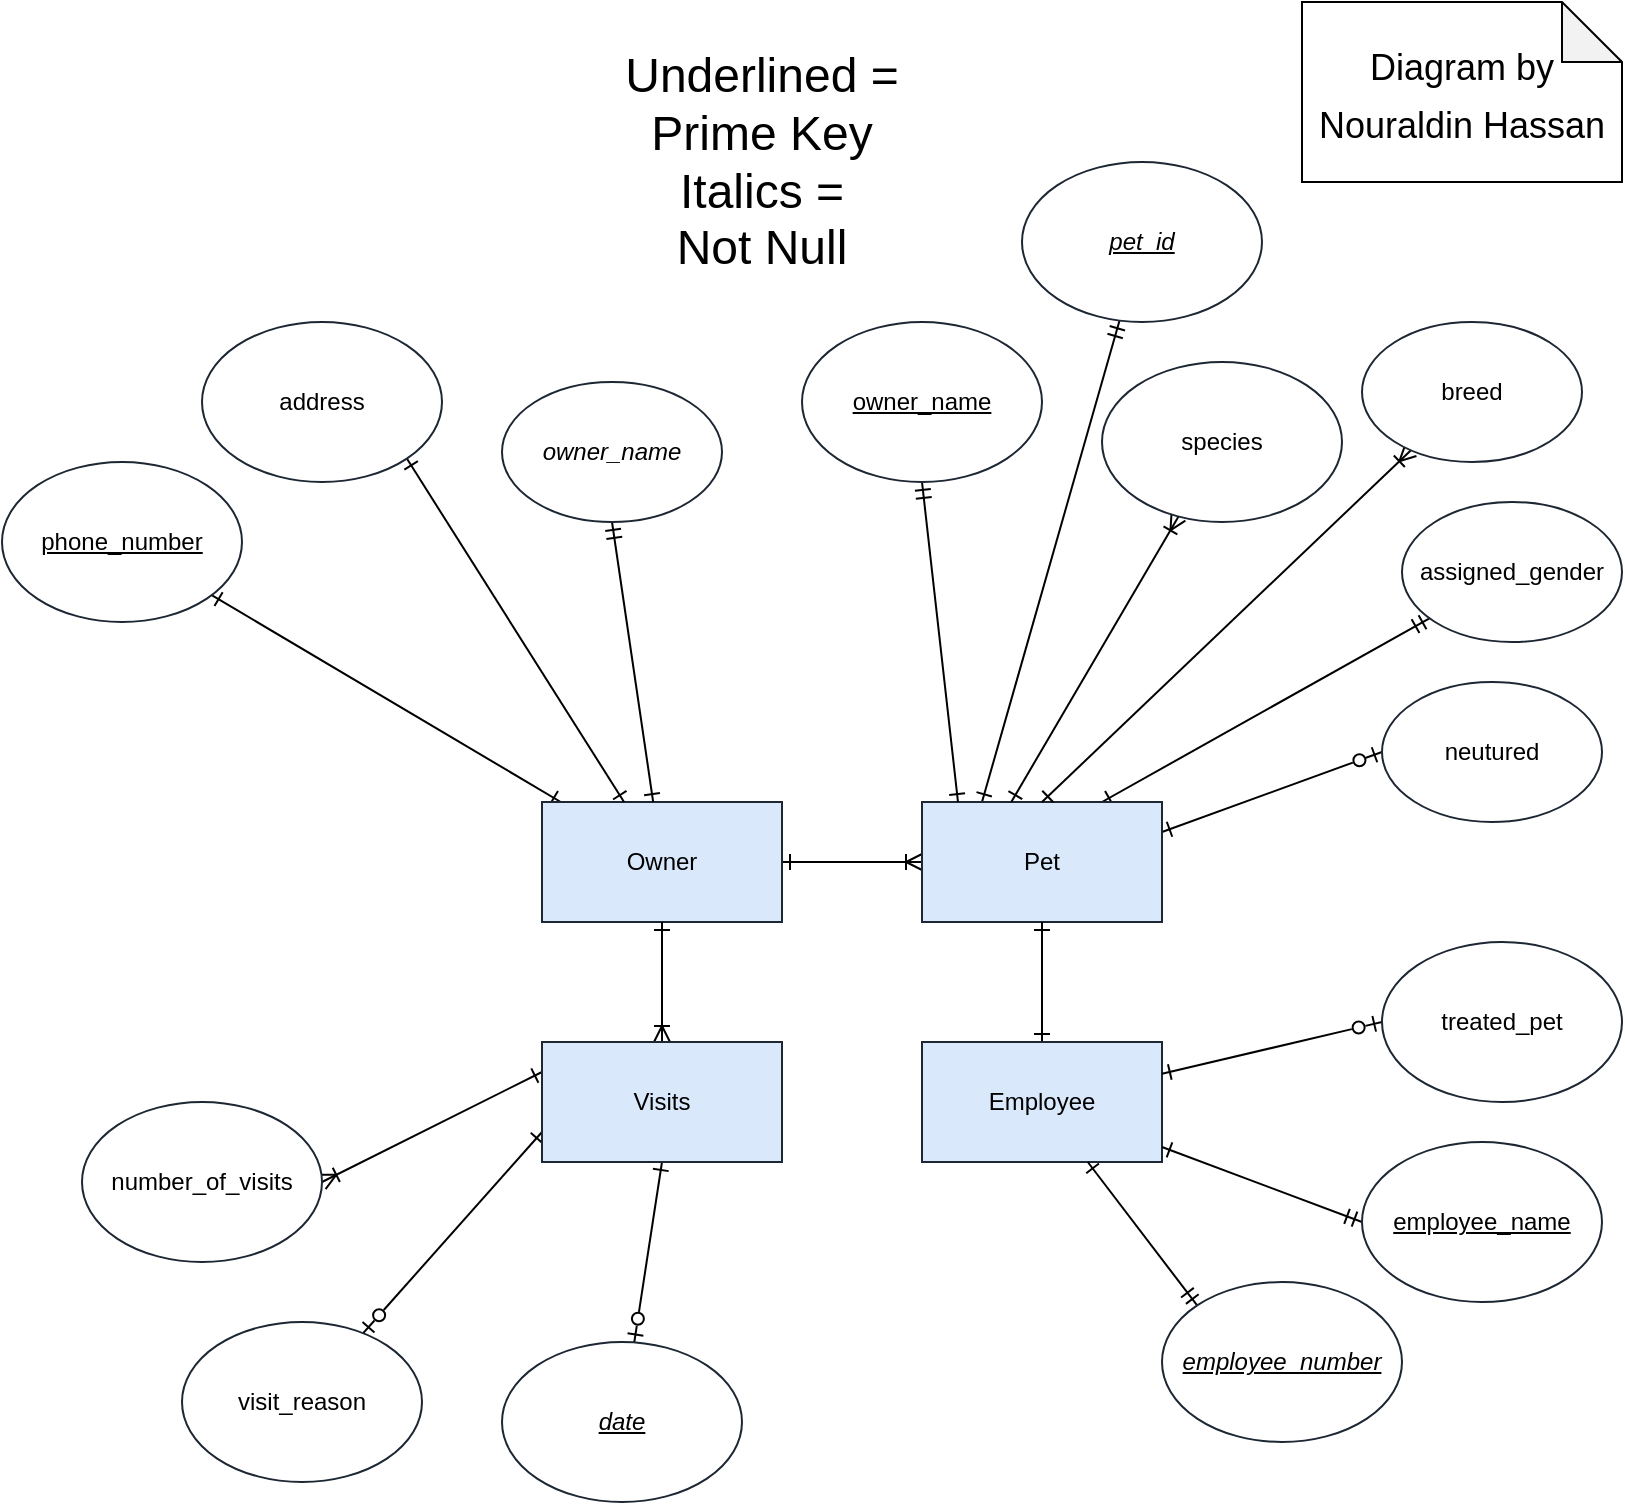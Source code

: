 <mxfile version="20.3.0" type="device"><diagram id="oEhSC7yj4Pyya_78QUpb" name="Page-1"><mxGraphModel dx="1020" dy="750" grid="1" gridSize="10" guides="0" tooltips="1" connect="1" arrows="1" fold="1" page="1" pageScale="1" pageWidth="850" pageHeight="1100" math="0" shadow="0"><root><mxCell id="0"/><mxCell id="1" parent="0"/><mxCell id="5CB9e-HRiSBqiRtTvOC--8" style="edgeStyle=none;rounded=1;orthogonalLoop=1;jettySize=auto;html=1;strokeColor=default;endArrow=ERone;endFill=0;startArrow=ERone;startFill=0;" parent="1" source="5CB9e-HRiSBqiRtTvOC--1" target="5CB9e-HRiSBqiRtTvOC--5" edge="1"><mxGeometry relative="1" as="geometry"/></mxCell><mxCell id="9R1BiF9ItJAEh3wkMRfX-5" style="edgeStyle=none;rounded=0;orthogonalLoop=1;jettySize=auto;html=1;exitX=1;exitY=0.5;exitDx=0;exitDy=0;entryX=0;entryY=0.5;entryDx=0;entryDy=0;fontSize=24;startArrow=ERone;startFill=0;endArrow=ERoneToMany;endFill=0;" edge="1" parent="1" source="5CB9e-HRiSBqiRtTvOC--1" target="_kgLXO3UIek6_duGcf86-14"><mxGeometry relative="1" as="geometry"/></mxCell><mxCell id="5CB9e-HRiSBqiRtTvOC--1" value="Owner" style="rounded=0;whiteSpace=wrap;html=1;fillColor=#dae8fc;strokeColor=#1D2633;" parent="1" vertex="1"><mxGeometry x="290" y="400" width="120" height="60" as="geometry"/></mxCell><mxCell id="5CB9e-HRiSBqiRtTvOC--6" style="orthogonalLoop=1;jettySize=auto;html=1;exitX=0.5;exitY=1;exitDx=0;exitDy=0;rounded=1;strokeColor=default;endArrow=ERone;endFill=0;startArrow=ERmandOne;startFill=0;" parent="1" source="5CB9e-HRiSBqiRtTvOC--3" target="5CB9e-HRiSBqiRtTvOC--1" edge="1"><mxGeometry relative="1" as="geometry"/></mxCell><mxCell id="5CB9e-HRiSBqiRtTvOC--3" value="owner_name" style="ellipse;whiteSpace=wrap;html=1;strokeColor=#1D2633;fontStyle=2" parent="1" vertex="1"><mxGeometry x="270" y="190" width="110" height="70" as="geometry"/></mxCell><mxCell id="5CB9e-HRiSBqiRtTvOC--5" value="phone_number" style="ellipse;whiteSpace=wrap;html=1;strokeColor=#1D2633;fontStyle=4" parent="1" vertex="1"><mxGeometry x="20" y="230" width="120" height="80" as="geometry"/></mxCell><mxCell id="_kgLXO3UIek6_duGcf86-9" style="rounded=0;orthogonalLoop=1;jettySize=auto;html=1;exitX=1;exitY=1;exitDx=0;exitDy=0;endArrow=ERone;endFill=0;startArrow=ERone;startFill=0;" parent="1" source="_kgLXO3UIek6_duGcf86-8" target="5CB9e-HRiSBqiRtTvOC--1" edge="1"><mxGeometry relative="1" as="geometry"/></mxCell><mxCell id="_kgLXO3UIek6_duGcf86-8" value="address" style="ellipse;whiteSpace=wrap;html=1;strokeColor=#1D2633;fontStyle=0" parent="1" vertex="1"><mxGeometry x="120" y="160" width="120" height="80" as="geometry"/></mxCell><mxCell id="_kgLXO3UIek6_duGcf86-13" style="edgeStyle=none;rounded=1;orthogonalLoop=1;jettySize=auto;html=1;exitX=0.25;exitY=0;exitDx=0;exitDy=0;strokeColor=default;endArrow=ERmandOne;endFill=0;startArrow=ERone;startFill=0;" parent="1" source="_kgLXO3UIek6_duGcf86-14" target="_kgLXO3UIek6_duGcf86-17" edge="1"><mxGeometry relative="1" as="geometry"/></mxCell><mxCell id="_kgLXO3UIek6_duGcf86-23" style="edgeStyle=none;rounded=0;orthogonalLoop=1;jettySize=auto;html=1;exitX=0.75;exitY=0;exitDx=0;exitDy=0;endArrow=ERmandOne;endFill=0;startArrow=ERone;startFill=0;" parent="1" source="_kgLXO3UIek6_duGcf86-14" target="_kgLXO3UIek6_duGcf86-22" edge="1"><mxGeometry relative="1" as="geometry"/></mxCell><mxCell id="_kgLXO3UIek6_duGcf86-25" style="edgeStyle=none;rounded=0;orthogonalLoop=1;jettySize=auto;html=1;exitX=1;exitY=0.25;exitDx=0;exitDy=0;entryX=0;entryY=0.5;entryDx=0;entryDy=0;endArrow=ERzeroToOne;endFill=0;startArrow=ERone;startFill=0;" parent="1" source="_kgLXO3UIek6_duGcf86-14" target="_kgLXO3UIek6_duGcf86-24" edge="1"><mxGeometry relative="1" as="geometry"/></mxCell><mxCell id="_kgLXO3UIek6_duGcf86-14" value="Pet" style="rounded=0;whiteSpace=wrap;html=1;fillColor=#dae8fc;strokeColor=#1D2633;" parent="1" vertex="1"><mxGeometry x="480" y="400" width="120" height="60" as="geometry"/></mxCell><mxCell id="_kgLXO3UIek6_duGcf86-15" style="orthogonalLoop=1;jettySize=auto;html=1;entryX=0.5;entryY=0;entryDx=0;entryDy=0;rounded=1;strokeColor=default;endArrow=ERone;endFill=0;startArrow=ERoneToMany;startFill=0;" parent="1" source="_kgLXO3UIek6_duGcf86-16" target="_kgLXO3UIek6_duGcf86-14" edge="1"><mxGeometry relative="1" as="geometry"/></mxCell><mxCell id="_kgLXO3UIek6_duGcf86-16" value="breed" style="ellipse;whiteSpace=wrap;html=1;strokeColor=#1D2633;" parent="1" vertex="1"><mxGeometry x="700" y="160" width="110" height="70" as="geometry"/></mxCell><mxCell id="_kgLXO3UIek6_duGcf86-17" value="pet_id" style="ellipse;whiteSpace=wrap;html=1;strokeColor=#1D2633;fontStyle=6" parent="1" vertex="1"><mxGeometry x="530" y="80" width="120" height="80" as="geometry"/></mxCell><mxCell id="_kgLXO3UIek6_duGcf86-18" style="rounded=0;orthogonalLoop=1;jettySize=auto;html=1;entryX=0.372;entryY=0;entryDx=0;entryDy=0;endArrow=ERone;endFill=0;entryPerimeter=0;startArrow=ERoneToMany;startFill=0;" parent="1" source="_kgLXO3UIek6_duGcf86-19" target="_kgLXO3UIek6_duGcf86-14" edge="1"><mxGeometry relative="1" as="geometry"/></mxCell><mxCell id="_kgLXO3UIek6_duGcf86-19" value="species" style="ellipse;whiteSpace=wrap;html=1;strokeColor=#1D2633;fontStyle=0" parent="1" vertex="1"><mxGeometry x="570" y="180" width="120" height="80" as="geometry"/></mxCell><mxCell id="_kgLXO3UIek6_duGcf86-22" value="assigned_gender" style="ellipse;whiteSpace=wrap;html=1;strokeColor=#1D2633;" parent="1" vertex="1"><mxGeometry x="720" y="250" width="110" height="70" as="geometry"/></mxCell><mxCell id="_kgLXO3UIek6_duGcf86-24" value="neutured" style="ellipse;whiteSpace=wrap;html=1;strokeColor=#1D2633;" parent="1" vertex="1"><mxGeometry x="710" y="340" width="110" height="70" as="geometry"/></mxCell><mxCell id="9R1BiF9ItJAEh3wkMRfX-2" style="rounded=0;orthogonalLoop=1;jettySize=auto;html=1;exitX=0.5;exitY=1;exitDx=0;exitDy=0;endArrow=ERone;endFill=0;entryX=0.15;entryY=0;entryDx=0;entryDy=0;entryPerimeter=0;startArrow=ERmandOne;startFill=0;" edge="1" parent="1" source="9R1BiF9ItJAEh3wkMRfX-1" target="_kgLXO3UIek6_duGcf86-14"><mxGeometry relative="1" as="geometry"/></mxCell><mxCell id="9R1BiF9ItJAEh3wkMRfX-1" value="owner_name" style="ellipse;whiteSpace=wrap;html=1;strokeColor=#1D2633;fontStyle=4" vertex="1" parent="1"><mxGeometry x="420" y="160" width="120" height="80" as="geometry"/></mxCell><mxCell id="9R1BiF9ItJAEh3wkMRfX-3" value="Underlined = Prime Key&lt;br&gt;Italics =&lt;br&gt;Not Null" style="text;html=1;strokeColor=none;fillColor=none;align=center;verticalAlign=middle;whiteSpace=wrap;rounded=0;fontSize=24;" vertex="1" parent="1"><mxGeometry x="320" y="20" width="160" height="120" as="geometry"/></mxCell><mxCell id="9R1BiF9ItJAEh3wkMRfX-6" value="&lt;font style=&quot;font-size: 18px;&quot;&gt;Diagram by&lt;br&gt;Nouraldin Hassan&lt;/font&gt;" style="shape=note;whiteSpace=wrap;html=1;backgroundOutline=1;darkOpacity=0.05;fontSize=24;" vertex="1" parent="1"><mxGeometry x="670" width="160" height="90" as="geometry"/></mxCell><mxCell id="9R1BiF9ItJAEh3wkMRfX-14" style="edgeStyle=none;rounded=0;orthogonalLoop=1;jettySize=auto;html=1;exitX=0.5;exitY=0;exitDx=0;exitDy=0;entryX=0.5;entryY=1;entryDx=0;entryDy=0;fontSize=18;startArrow=ERone;startFill=0;endArrow=ERone;endFill=0;" edge="1" parent="1" source="9R1BiF9ItJAEh3wkMRfX-7" target="_kgLXO3UIek6_duGcf86-14"><mxGeometry relative="1" as="geometry"/></mxCell><mxCell id="9R1BiF9ItJAEh3wkMRfX-7" value="Employee" style="rounded=0;whiteSpace=wrap;html=1;fillColor=#dae8fc;strokeColor=#1D2633;" vertex="1" parent="1"><mxGeometry x="480" y="520" width="120" height="60" as="geometry"/></mxCell><mxCell id="9R1BiF9ItJAEh3wkMRfX-12" style="edgeStyle=none;rounded=0;orthogonalLoop=1;jettySize=auto;html=1;exitX=0;exitY=0.5;exitDx=0;exitDy=0;fontSize=18;startArrow=ERmandOne;startFill=0;endArrow=ERone;endFill=0;" edge="1" parent="1" source="9R1BiF9ItJAEh3wkMRfX-8" target="9R1BiF9ItJAEh3wkMRfX-7"><mxGeometry relative="1" as="geometry"/></mxCell><mxCell id="9R1BiF9ItJAEh3wkMRfX-8" value="employee_name" style="ellipse;whiteSpace=wrap;html=1;strokeColor=#1D2633;fontStyle=4" vertex="1" parent="1"><mxGeometry x="700" y="570" width="120" height="80" as="geometry"/></mxCell><mxCell id="9R1BiF9ItJAEh3wkMRfX-13" style="edgeStyle=none;rounded=0;orthogonalLoop=1;jettySize=auto;html=1;exitX=0;exitY=0;exitDx=0;exitDy=0;fontSize=18;startArrow=ERmandOne;startFill=0;endArrow=ERone;endFill=0;" edge="1" parent="1" source="9R1BiF9ItJAEh3wkMRfX-9" target="9R1BiF9ItJAEh3wkMRfX-7"><mxGeometry relative="1" as="geometry"/></mxCell><mxCell id="9R1BiF9ItJAEh3wkMRfX-9" value="employee_number" style="ellipse;whiteSpace=wrap;html=1;strokeColor=#1D2633;fontStyle=6" vertex="1" parent="1"><mxGeometry x="600" y="640" width="120" height="80" as="geometry"/></mxCell><mxCell id="9R1BiF9ItJAEh3wkMRfX-11" style="edgeStyle=none;rounded=0;orthogonalLoop=1;jettySize=auto;html=1;exitX=0;exitY=0.5;exitDx=0;exitDy=0;fontSize=18;startArrow=ERzeroToOne;startFill=0;endArrow=ERone;endFill=0;" edge="1" parent="1" source="9R1BiF9ItJAEh3wkMRfX-10" target="9R1BiF9ItJAEh3wkMRfX-7"><mxGeometry relative="1" as="geometry"/></mxCell><mxCell id="9R1BiF9ItJAEh3wkMRfX-10" value="treated_pet" style="ellipse;whiteSpace=wrap;html=1;strokeColor=#1D2633;fontStyle=0" vertex="1" parent="1"><mxGeometry x="710" y="470" width="120" height="80" as="geometry"/></mxCell><mxCell id="9R1BiF9ItJAEh3wkMRfX-21" style="edgeStyle=none;rounded=0;orthogonalLoop=1;jettySize=auto;html=1;exitX=0.5;exitY=1;exitDx=0;exitDy=0;fontSize=18;startArrow=ERone;startFill=0;endArrow=ERzeroToOne;endFill=0;" edge="1" parent="1" source="9R1BiF9ItJAEh3wkMRfX-16" target="9R1BiF9ItJAEh3wkMRfX-17"><mxGeometry relative="1" as="geometry"/></mxCell><mxCell id="9R1BiF9ItJAEh3wkMRfX-22" style="edgeStyle=none;rounded=0;orthogonalLoop=1;jettySize=auto;html=1;exitX=0;exitY=0.75;exitDx=0;exitDy=0;fontSize=18;startArrow=ERone;startFill=0;endArrow=ERzeroToOne;endFill=0;" edge="1" parent="1" source="9R1BiF9ItJAEh3wkMRfX-16" target="9R1BiF9ItJAEh3wkMRfX-19"><mxGeometry relative="1" as="geometry"/></mxCell><mxCell id="9R1BiF9ItJAEh3wkMRfX-26" style="edgeStyle=none;rounded=0;orthogonalLoop=1;jettySize=auto;html=1;exitX=0;exitY=0.25;exitDx=0;exitDy=0;entryX=1;entryY=0.5;entryDx=0;entryDy=0;fontSize=18;startArrow=ERone;startFill=0;endArrow=ERoneToMany;endFill=0;" edge="1" parent="1" source="9R1BiF9ItJAEh3wkMRfX-16" target="9R1BiF9ItJAEh3wkMRfX-20"><mxGeometry relative="1" as="geometry"/></mxCell><mxCell id="9R1BiF9ItJAEh3wkMRfX-28" style="edgeStyle=none;rounded=0;orthogonalLoop=1;jettySize=auto;html=1;exitX=0.5;exitY=0;exitDx=0;exitDy=0;entryX=0.5;entryY=1;entryDx=0;entryDy=0;fontSize=18;startArrow=ERoneToMany;startFill=0;endArrow=ERone;endFill=0;" edge="1" parent="1" source="9R1BiF9ItJAEh3wkMRfX-16" target="5CB9e-HRiSBqiRtTvOC--1"><mxGeometry relative="1" as="geometry"/></mxCell><mxCell id="9R1BiF9ItJAEh3wkMRfX-16" value="Visits" style="rounded=0;whiteSpace=wrap;html=1;fillColor=#dae8fc;strokeColor=#1D2633;" vertex="1" parent="1"><mxGeometry x="290" y="520" width="120" height="60" as="geometry"/></mxCell><mxCell id="9R1BiF9ItJAEh3wkMRfX-17" value="date" style="ellipse;whiteSpace=wrap;html=1;strokeColor=#1D2633;fontStyle=6" vertex="1" parent="1"><mxGeometry x="270" y="670" width="120" height="80" as="geometry"/></mxCell><mxCell id="9R1BiF9ItJAEh3wkMRfX-19" value="visit_reason" style="ellipse;whiteSpace=wrap;html=1;strokeColor=#1D2633;fontStyle=0" vertex="1" parent="1"><mxGeometry x="110" y="660" width="120" height="80" as="geometry"/></mxCell><mxCell id="9R1BiF9ItJAEh3wkMRfX-20" value="number_of_visits" style="ellipse;whiteSpace=wrap;html=1;strokeColor=#1D2633;fontStyle=0" vertex="1" parent="1"><mxGeometry x="60" y="550" width="120" height="80" as="geometry"/></mxCell></root></mxGraphModel></diagram></mxfile>